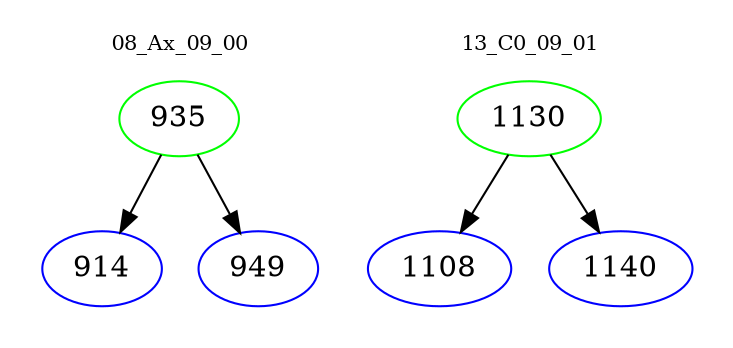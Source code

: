 digraph{
subgraph cluster_0 {
color = white
label = "08_Ax_09_00";
fontsize=10;
T0_935 [label="935", color="green"]
T0_935 -> T0_914 [color="black"]
T0_914 [label="914", color="blue"]
T0_935 -> T0_949 [color="black"]
T0_949 [label="949", color="blue"]
}
subgraph cluster_1 {
color = white
label = "13_C0_09_01";
fontsize=10;
T1_1130 [label="1130", color="green"]
T1_1130 -> T1_1108 [color="black"]
T1_1108 [label="1108", color="blue"]
T1_1130 -> T1_1140 [color="black"]
T1_1140 [label="1140", color="blue"]
}
}
